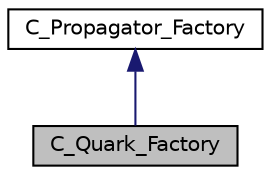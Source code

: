 digraph "C_Quark_Factory"
{
  edge [fontname="Helvetica",fontsize="10",labelfontname="Helvetica",labelfontsize="10"];
  node [fontname="Helvetica",fontsize="10",shape=record];
  Node1 [label="C_Quark_Factory",height=0.2,width=0.4,color="black", fillcolor="grey75", style="filled" fontcolor="black"];
  Node2 -> Node1 [dir="back",color="midnightblue",fontsize="10",style="solid"];
  Node2 [label="C_Propagator_Factory",height=0.2,width=0.4,color="black", fillcolor="white", style="filled",URL="$class_c___propagator___factory.html"];
}
